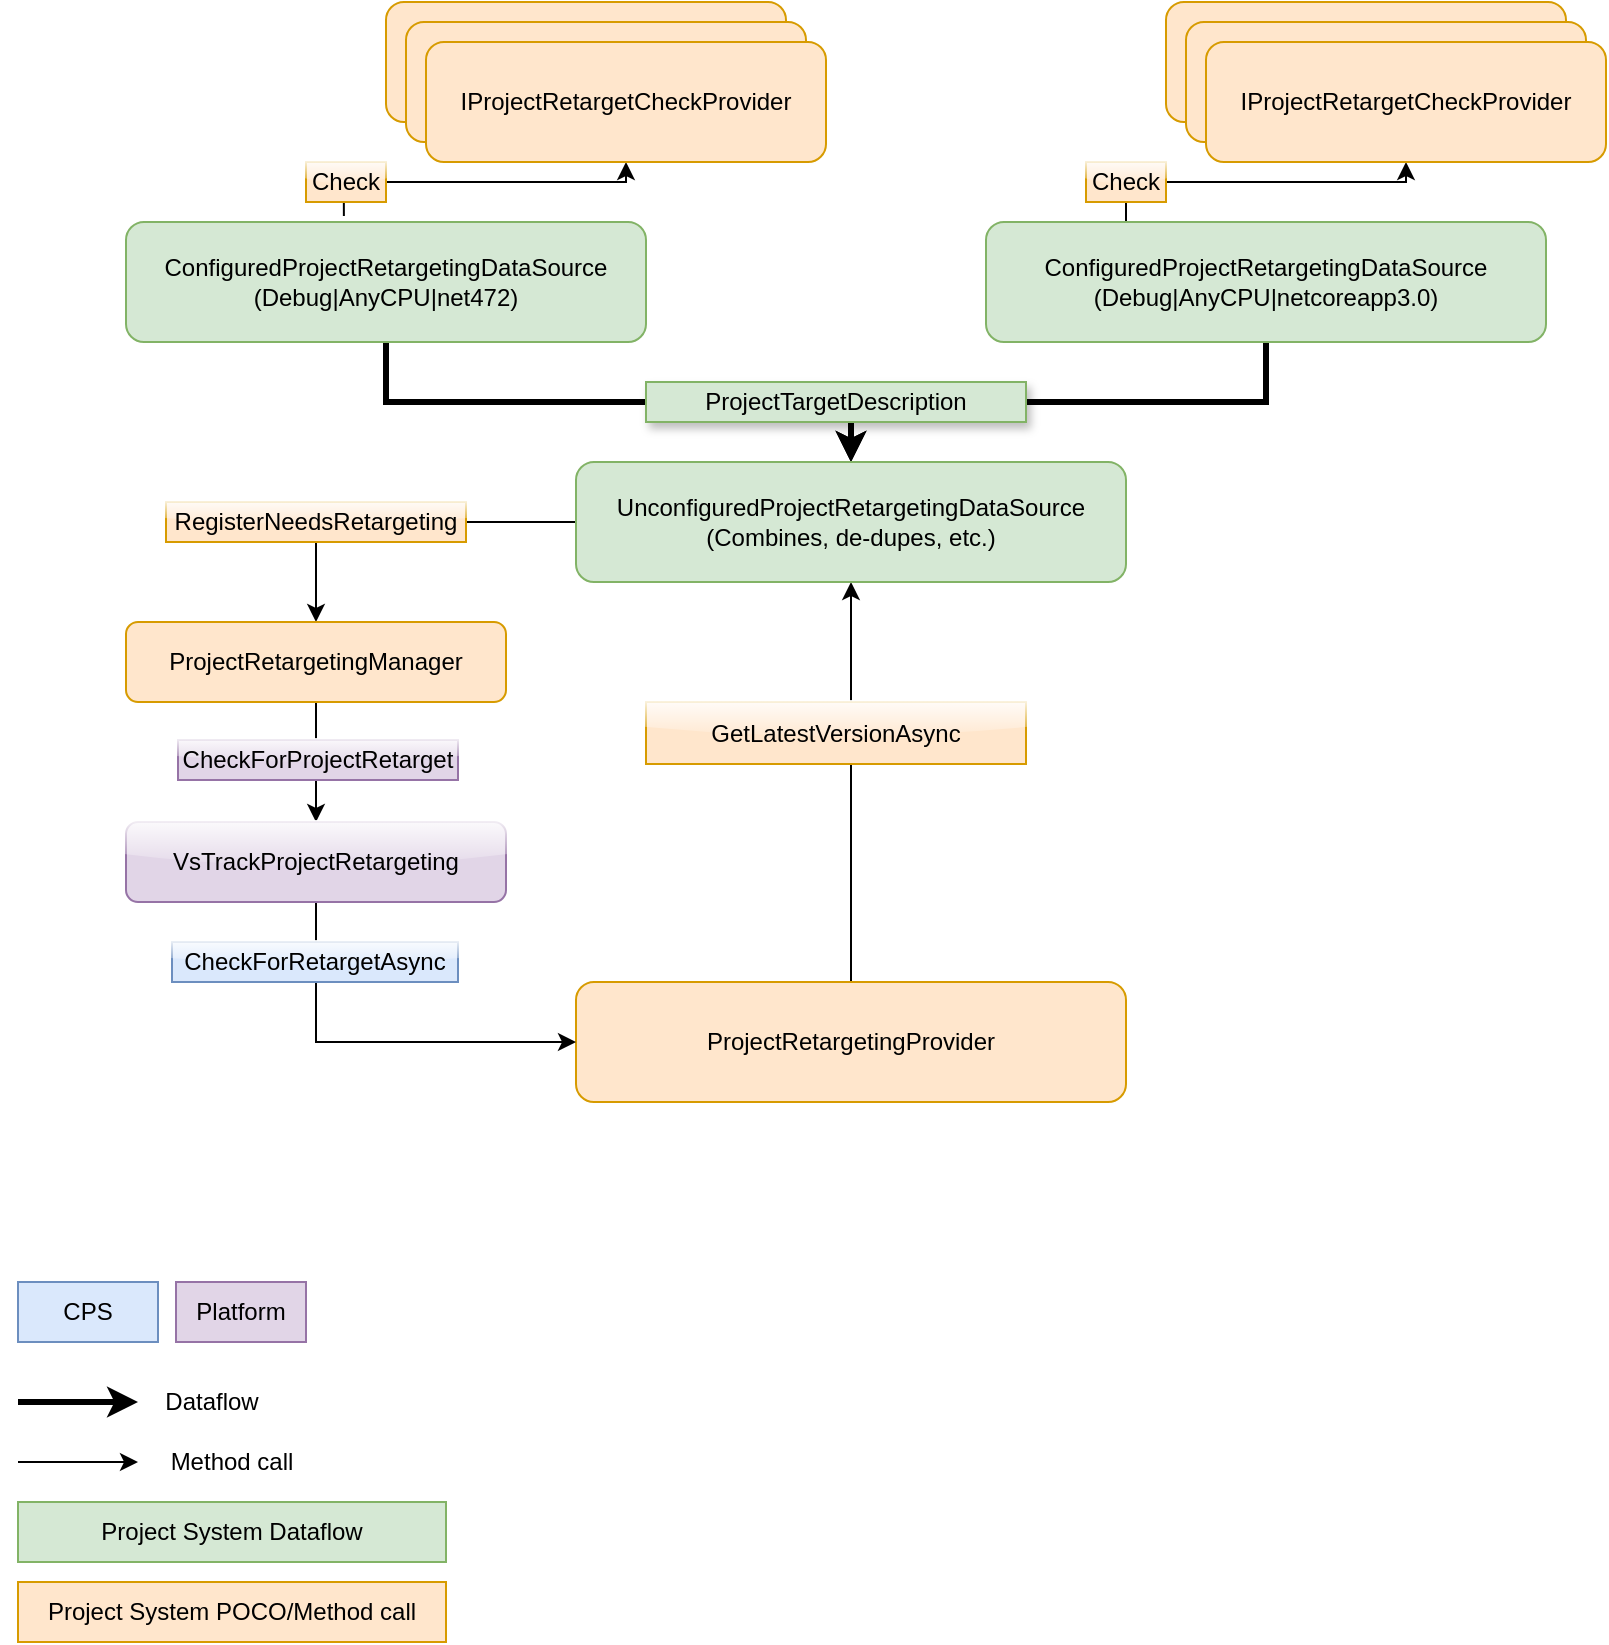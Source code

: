 <mxfile version="13.1.1" type="github">
  <diagram id="QwT3GvjlqfUxTfFNQaEm" name="Page-1">
    <mxGraphModel dx="1498" dy="950" grid="1" gridSize="10" guides="1" tooltips="1" connect="1" arrows="1" fold="1" page="1" pageScale="1" pageWidth="850" pageHeight="1100" math="0" shadow="0">
      <root>
        <mxCell id="0" />
        <mxCell id="1" parent="0" />
        <mxCell id="g1vAEb4mUmX5ct7mcEg2-14" style="edgeStyle=orthogonalEdgeStyle;rounded=0;orthogonalLoop=1;jettySize=auto;html=1;exitX=0.419;exitY=-0.05;exitDx=0;exitDy=0;entryX=0.5;entryY=1;entryDx=0;entryDy=0;exitPerimeter=0;" parent="1" source="g1vAEb4mUmX5ct7mcEg2-5" target="g1vAEb4mUmX5ct7mcEg2-9" edge="1">
          <mxGeometry relative="1" as="geometry">
            <Array as="points">
              <mxPoint x="189" y="100" />
              <mxPoint x="330" y="100" />
            </Array>
          </mxGeometry>
        </mxCell>
        <mxCell id="g1vAEb4mUmX5ct7mcEg2-19" style="edgeStyle=orthogonalEdgeStyle;rounded=0;orthogonalLoop=1;jettySize=auto;html=1;exitX=0.5;exitY=1;exitDx=0;exitDy=0;entryX=0.5;entryY=0;entryDx=0;entryDy=0;startSize=6;endSize=6;strokeWidth=3;" parent="1" source="g1vAEb4mUmX5ct7mcEg2-5" target="g1vAEb4mUmX5ct7mcEg2-18" edge="1">
          <mxGeometry relative="1" as="geometry" />
        </mxCell>
        <mxCell id="g1vAEb4mUmX5ct7mcEg2-5" value="ConfiguredProjectRetargetingDataSource&lt;br&gt;(Debug|AnyCPU|net472)" style="rounded=1;whiteSpace=wrap;html=1;fillColor=#d5e8d4;strokeColor=#82b366;" parent="1" vertex="1">
          <mxGeometry x="80" y="120" width="260" height="60" as="geometry" />
        </mxCell>
        <mxCell id="g1vAEb4mUmX5ct7mcEg2-17" style="edgeStyle=orthogonalEdgeStyle;rounded=0;orthogonalLoop=1;jettySize=auto;html=1;exitX=0.25;exitY=0;exitDx=0;exitDy=0;entryX=0.5;entryY=1;entryDx=0;entryDy=0;" parent="1" source="g1vAEb4mUmX5ct7mcEg2-6" target="g1vAEb4mUmX5ct7mcEg2-12" edge="1">
          <mxGeometry relative="1" as="geometry" />
        </mxCell>
        <mxCell id="g1vAEb4mUmX5ct7mcEg2-20" style="edgeStyle=orthogonalEdgeStyle;rounded=0;orthogonalLoop=1;jettySize=auto;html=1;exitX=0.5;exitY=1;exitDx=0;exitDy=0;entryX=0.5;entryY=0;entryDx=0;entryDy=0;startSize=6;endSize=6;strokeWidth=3;" parent="1" source="g1vAEb4mUmX5ct7mcEg2-6" target="g1vAEb4mUmX5ct7mcEg2-18" edge="1">
          <mxGeometry relative="1" as="geometry" />
        </mxCell>
        <mxCell id="g1vAEb4mUmX5ct7mcEg2-6" value="ConfiguredProjectRetargetingDataSource&lt;br&gt;(Debug|AnyCPU|netcoreapp3.0)" style="rounded=1;whiteSpace=wrap;html=1;fillColor=#d5e8d4;strokeColor=#82b366;" parent="1" vertex="1">
          <mxGeometry x="510" y="120" width="280" height="60" as="geometry" />
        </mxCell>
        <mxCell id="g1vAEb4mUmX5ct7mcEg2-7" value="IProjectRetargetCheckProvider" style="rounded=1;whiteSpace=wrap;html=1;shadow=0;comic=0;glass=0;fillColor=#ffe6cc;strokeColor=#d79b00;" parent="1" vertex="1">
          <mxGeometry x="210" y="10" width="200" height="60" as="geometry" />
        </mxCell>
        <mxCell id="g1vAEb4mUmX5ct7mcEg2-8" value="IProjectRetargetCheckProvider" style="rounded=1;whiteSpace=wrap;html=1;shadow=0;comic=0;glass=0;fillColor=#ffe6cc;strokeColor=#d79b00;" parent="1" vertex="1">
          <mxGeometry x="220" y="20" width="200" height="60" as="geometry" />
        </mxCell>
        <mxCell id="g1vAEb4mUmX5ct7mcEg2-9" value="IProjectRetargetCheckProvider" style="rounded=1;whiteSpace=wrap;html=1;shadow=0;comic=0;glass=0;fillColor=#ffe6cc;strokeColor=#d79b00;" parent="1" vertex="1">
          <mxGeometry x="230" y="30" width="200" height="60" as="geometry" />
        </mxCell>
        <mxCell id="g1vAEb4mUmX5ct7mcEg2-10" value="IProjectRetargetCheckProvider" style="rounded=1;whiteSpace=wrap;html=1;shadow=0;comic=0;glass=0;fillColor=#ffe6cc;strokeColor=#d79b00;" parent="1" vertex="1">
          <mxGeometry x="600" y="10" width="200" height="60" as="geometry" />
        </mxCell>
        <mxCell id="g1vAEb4mUmX5ct7mcEg2-11" value="IProjectRetargetCheckProvider" style="rounded=1;whiteSpace=wrap;html=1;shadow=0;comic=0;glass=0;fillColor=#ffe6cc;strokeColor=#d79b00;" parent="1" vertex="1">
          <mxGeometry x="610" y="20" width="200" height="60" as="geometry" />
        </mxCell>
        <mxCell id="g1vAEb4mUmX5ct7mcEg2-12" value="IProjectRetargetCheckProvider" style="rounded=1;whiteSpace=wrap;html=1;shadow=0;comic=0;glass=0;fillColor=#ffe6cc;strokeColor=#d79b00;" parent="1" vertex="1">
          <mxGeometry x="620" y="30" width="200" height="60" as="geometry" />
        </mxCell>
        <mxCell id="g1vAEb4mUmX5ct7mcEg2-25" style="edgeStyle=orthogonalEdgeStyle;rounded=0;orthogonalLoop=1;jettySize=auto;html=1;exitX=0;exitY=0.5;exitDx=0;exitDy=0;" parent="1" source="g1vAEb4mUmX5ct7mcEg2-18" target="g1vAEb4mUmX5ct7mcEg2-24" edge="1">
          <mxGeometry relative="1" as="geometry" />
        </mxCell>
        <mxCell id="g1vAEb4mUmX5ct7mcEg2-27" style="edgeStyle=orthogonalEdgeStyle;rounded=0;orthogonalLoop=1;jettySize=auto;html=1;exitX=0.5;exitY=1;exitDx=0;exitDy=0;entryX=0.5;entryY=0;entryDx=0;entryDy=0;startSize=6;endSize=6;strokeWidth=1;startArrow=classic;startFill=1;endArrow=none;endFill=0;" parent="1" source="g1vAEb4mUmX5ct7mcEg2-18" target="g1vAEb4mUmX5ct7mcEg2-26" edge="1">
          <mxGeometry relative="1" as="geometry" />
        </mxCell>
        <mxCell id="g1vAEb4mUmX5ct7mcEg2-18" value="UnconfiguredProjectRetargetingDataSource&lt;br&gt;(Combines, de-dupes, etc.)" style="rounded=1;whiteSpace=wrap;html=1;shadow=0;glass=0;comic=0;fillColor=#d5e8d4;strokeColor=#82b366;" parent="1" vertex="1">
          <mxGeometry x="305" y="240" width="275" height="60" as="geometry" />
        </mxCell>
        <mxCell id="g1vAEb4mUmX5ct7mcEg2-21" value="ProjectTargetDescription" style="rounded=0;whiteSpace=wrap;html=1;shadow=1;glass=0;comic=0;fillColor=#d5e8d4;strokeColor=#82b366;" parent="1" vertex="1">
          <mxGeometry x="340" y="200" width="190" height="20" as="geometry" />
        </mxCell>
        <mxCell id="g1vAEb4mUmX5ct7mcEg2-31" style="edgeStyle=orthogonalEdgeStyle;rounded=0;orthogonalLoop=1;jettySize=auto;html=1;exitX=0.5;exitY=1;exitDx=0;exitDy=0;entryX=0.5;entryY=0;entryDx=0;entryDy=0;" parent="1" source="g1vAEb4mUmX5ct7mcEg2-24" target="g1vAEb4mUmX5ct7mcEg2-30" edge="1">
          <mxGeometry relative="1" as="geometry" />
        </mxCell>
        <mxCell id="g1vAEb4mUmX5ct7mcEg2-24" value="ProjectRetargetingManager" style="rounded=1;whiteSpace=wrap;html=1;shadow=0;glass=0;comic=0;fillColor=#ffe6cc;strokeColor=#d79b00;" parent="1" vertex="1">
          <mxGeometry x="80" y="320" width="190" height="40" as="geometry" />
        </mxCell>
        <mxCell id="g1vAEb4mUmX5ct7mcEg2-26" value="ProjectRetargetingProvider" style="rounded=1;whiteSpace=wrap;html=1;shadow=0;glass=0;comic=0;fillColor=#ffe6cc;strokeColor=#d79b00;" parent="1" vertex="1">
          <mxGeometry x="305" y="500" width="275" height="60" as="geometry" />
        </mxCell>
        <mxCell id="g1vAEb4mUmX5ct7mcEg2-32" style="edgeStyle=orthogonalEdgeStyle;rounded=0;orthogonalLoop=1;jettySize=auto;html=1;exitX=0.5;exitY=1;exitDx=0;exitDy=0;entryX=0;entryY=0.5;entryDx=0;entryDy=0;" parent="1" source="g1vAEb4mUmX5ct7mcEg2-30" target="g1vAEb4mUmX5ct7mcEg2-26" edge="1">
          <mxGeometry relative="1" as="geometry" />
        </mxCell>
        <mxCell id="g1vAEb4mUmX5ct7mcEg2-30" value="VsTrackProjectRetargeting" style="rounded=1;whiteSpace=wrap;html=1;shadow=0;glass=1;comic=0;fillColor=#e1d5e7;strokeColor=#9673a6;" parent="1" vertex="1">
          <mxGeometry x="80" y="420" width="190" height="40" as="geometry" />
        </mxCell>
        <mxCell id="g1vAEb4mUmX5ct7mcEg2-33" value="RegisterNeedsRetargeting" style="rounded=0;whiteSpace=wrap;html=1;shadow=0;glass=1;comic=0;fillColor=#ffe6cc;strokeColor=#d79b00;" parent="1" vertex="1">
          <mxGeometry x="100" y="260" width="150" height="20" as="geometry" />
        </mxCell>
        <mxCell id="g1vAEb4mUmX5ct7mcEg2-34" value="CheckForProjectRetarget" style="rounded=0;whiteSpace=wrap;html=1;shadow=0;glass=1;comic=0;fillColor=#e1d5e7;strokeColor=#9673a6;" parent="1" vertex="1">
          <mxGeometry x="106" y="379" width="140" height="20" as="geometry" />
        </mxCell>
        <mxCell id="g1vAEb4mUmX5ct7mcEg2-36" value="GetLatestVersionAsync" style="rounded=0;whiteSpace=wrap;html=1;shadow=0;glass=1;comic=0;fillColor=#ffe6cc;strokeColor=#d79b00;" parent="1" vertex="1">
          <mxGeometry x="340" y="360" width="190" height="31" as="geometry" />
        </mxCell>
        <mxCell id="g1vAEb4mUmX5ct7mcEg2-37" value="Check" style="rounded=0;whiteSpace=wrap;html=1;shadow=0;glass=1;comic=0;fillColor=#ffe6cc;strokeColor=#d79b00;" parent="1" vertex="1">
          <mxGeometry x="170" y="90" width="40" height="20" as="geometry" />
        </mxCell>
        <mxCell id="g1vAEb4mUmX5ct7mcEg2-39" value="Check" style="rounded=0;whiteSpace=wrap;html=1;shadow=0;glass=1;comic=0;fillColor=#ffe6cc;strokeColor=#d79b00;" parent="1" vertex="1">
          <mxGeometry x="560" y="90" width="40" height="20" as="geometry" />
        </mxCell>
        <mxCell id="g1vAEb4mUmX5ct7mcEg2-40" value="CheckForRetargetAsync" style="rounded=0;whiteSpace=wrap;html=1;shadow=0;glass=1;comic=0;fillColor=#dae8fc;strokeColor=#6c8ebf;" parent="1" vertex="1">
          <mxGeometry x="103" y="480" width="143" height="20" as="geometry" />
        </mxCell>
        <mxCell id="g1vAEb4mUmX5ct7mcEg2-41" value="CPS" style="rounded=0;whiteSpace=wrap;html=1;shadow=0;glass=0;comic=0;fillColor=#dae8fc;strokeColor=#6c8ebf;" parent="1" vertex="1">
          <mxGeometry x="26" y="650" width="70" height="30" as="geometry" />
        </mxCell>
        <mxCell id="g1vAEb4mUmX5ct7mcEg2-42" value="Platform" style="rounded=0;whiteSpace=wrap;html=1;shadow=0;glass=0;comic=0;fillColor=#e1d5e7;strokeColor=#9673a6;" parent="1" vertex="1">
          <mxGeometry x="105" y="650" width="65" height="30" as="geometry" />
        </mxCell>
        <mxCell id="g1vAEb4mUmX5ct7mcEg2-43" value="" style="endArrow=classic;html=1;strokeWidth=3;" parent="1" edge="1">
          <mxGeometry width="50" height="50" relative="1" as="geometry">
            <mxPoint x="26" y="710" as="sourcePoint" />
            <mxPoint x="86" y="710" as="targetPoint" />
          </mxGeometry>
        </mxCell>
        <mxCell id="g1vAEb4mUmX5ct7mcEg2-45" value="" style="endArrow=classic;html=1;strokeWidth=1;" parent="1" edge="1">
          <mxGeometry width="50" height="50" relative="1" as="geometry">
            <mxPoint x="26" y="740" as="sourcePoint" />
            <mxPoint x="86" y="740" as="targetPoint" />
          </mxGeometry>
        </mxCell>
        <mxCell id="g1vAEb4mUmX5ct7mcEg2-46" value="Dataflow" style="text;html=1;strokeColor=none;fillColor=none;align=center;verticalAlign=middle;whiteSpace=wrap;rounded=0;shadow=0;glass=0;comic=0;" parent="1" vertex="1">
          <mxGeometry x="96" y="700" width="54" height="20" as="geometry" />
        </mxCell>
        <mxCell id="g1vAEb4mUmX5ct7mcEg2-48" value="Method call" style="text;html=1;strokeColor=none;fillColor=none;align=center;verticalAlign=middle;whiteSpace=wrap;rounded=0;shadow=0;glass=0;comic=0;" parent="1" vertex="1">
          <mxGeometry x="96" y="730" width="74" height="20" as="geometry" />
        </mxCell>
        <mxCell id="g1vAEb4mUmX5ct7mcEg2-49" value="Project System Dataflow" style="rounded=0;whiteSpace=wrap;html=1;shadow=0;glass=0;comic=0;fillColor=#d5e8d4;strokeColor=#82b366;" parent="1" vertex="1">
          <mxGeometry x="26" y="760" width="214" height="30" as="geometry" />
        </mxCell>
        <mxCell id="g1vAEb4mUmX5ct7mcEg2-50" value="Project System POCO/Method call" style="rounded=0;whiteSpace=wrap;html=1;shadow=0;glass=0;comic=0;fillColor=#ffe6cc;strokeColor=#d79b00;" parent="1" vertex="1">
          <mxGeometry x="26" y="800" width="214" height="30" as="geometry" />
        </mxCell>
      </root>
    </mxGraphModel>
  </diagram>
</mxfile>
